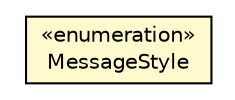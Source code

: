 #!/usr/local/bin/dot
#
# Class diagram 
# Generated by UMLGraph version R5_6-24-gf6e263 (http://www.umlgraph.org/)
#

digraph G {
	edge [fontname="Helvetica",fontsize=10,labelfontname="Helvetica",labelfontsize=10];
	node [fontname="Helvetica",fontsize=10,shape=plaintext];
	nodesep=0.25;
	ranksep=0.5;
	rankdir=LR;
	// com.gwtplatform.carstore.client.application.widget.message.MessageStyle
	c247708 [label=<<table title="com.gwtplatform.carstore.client.application.widget.message.MessageStyle" border="0" cellborder="1" cellspacing="0" cellpadding="2" port="p" bgcolor="lemonChiffon" href="./MessageStyle.html">
		<tr><td><table border="0" cellspacing="0" cellpadding="1">
<tr><td align="center" balign="center"> &#171;enumeration&#187; </td></tr>
<tr><td align="center" balign="center"> MessageStyle </td></tr>
		</table></td></tr>
		</table>>, URL="./MessageStyle.html", fontname="Helvetica", fontcolor="black", fontsize=10.0];
}

